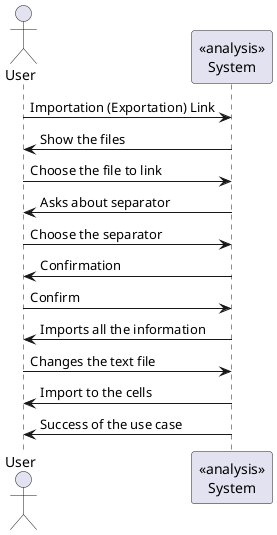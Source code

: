   @startuml doc-files/ipc_04_02_ssd_import.png
  actor User
  participant "<<analysis>>\nSystem" as s

	User -> s : Importation (Exportation) Link
    s -> User: Show the files
	User -> s: Choose the file to link
	s -> User: Asks about separator
	User -> s: Choose the separator
	s -> User: Confirmation
	User -> s: Confirm
	s -> User: Imports all the information
	User -> s: Changes the text file
	s -> User: Import to the cells
	s -> User: Success of the use case
  @enduml
